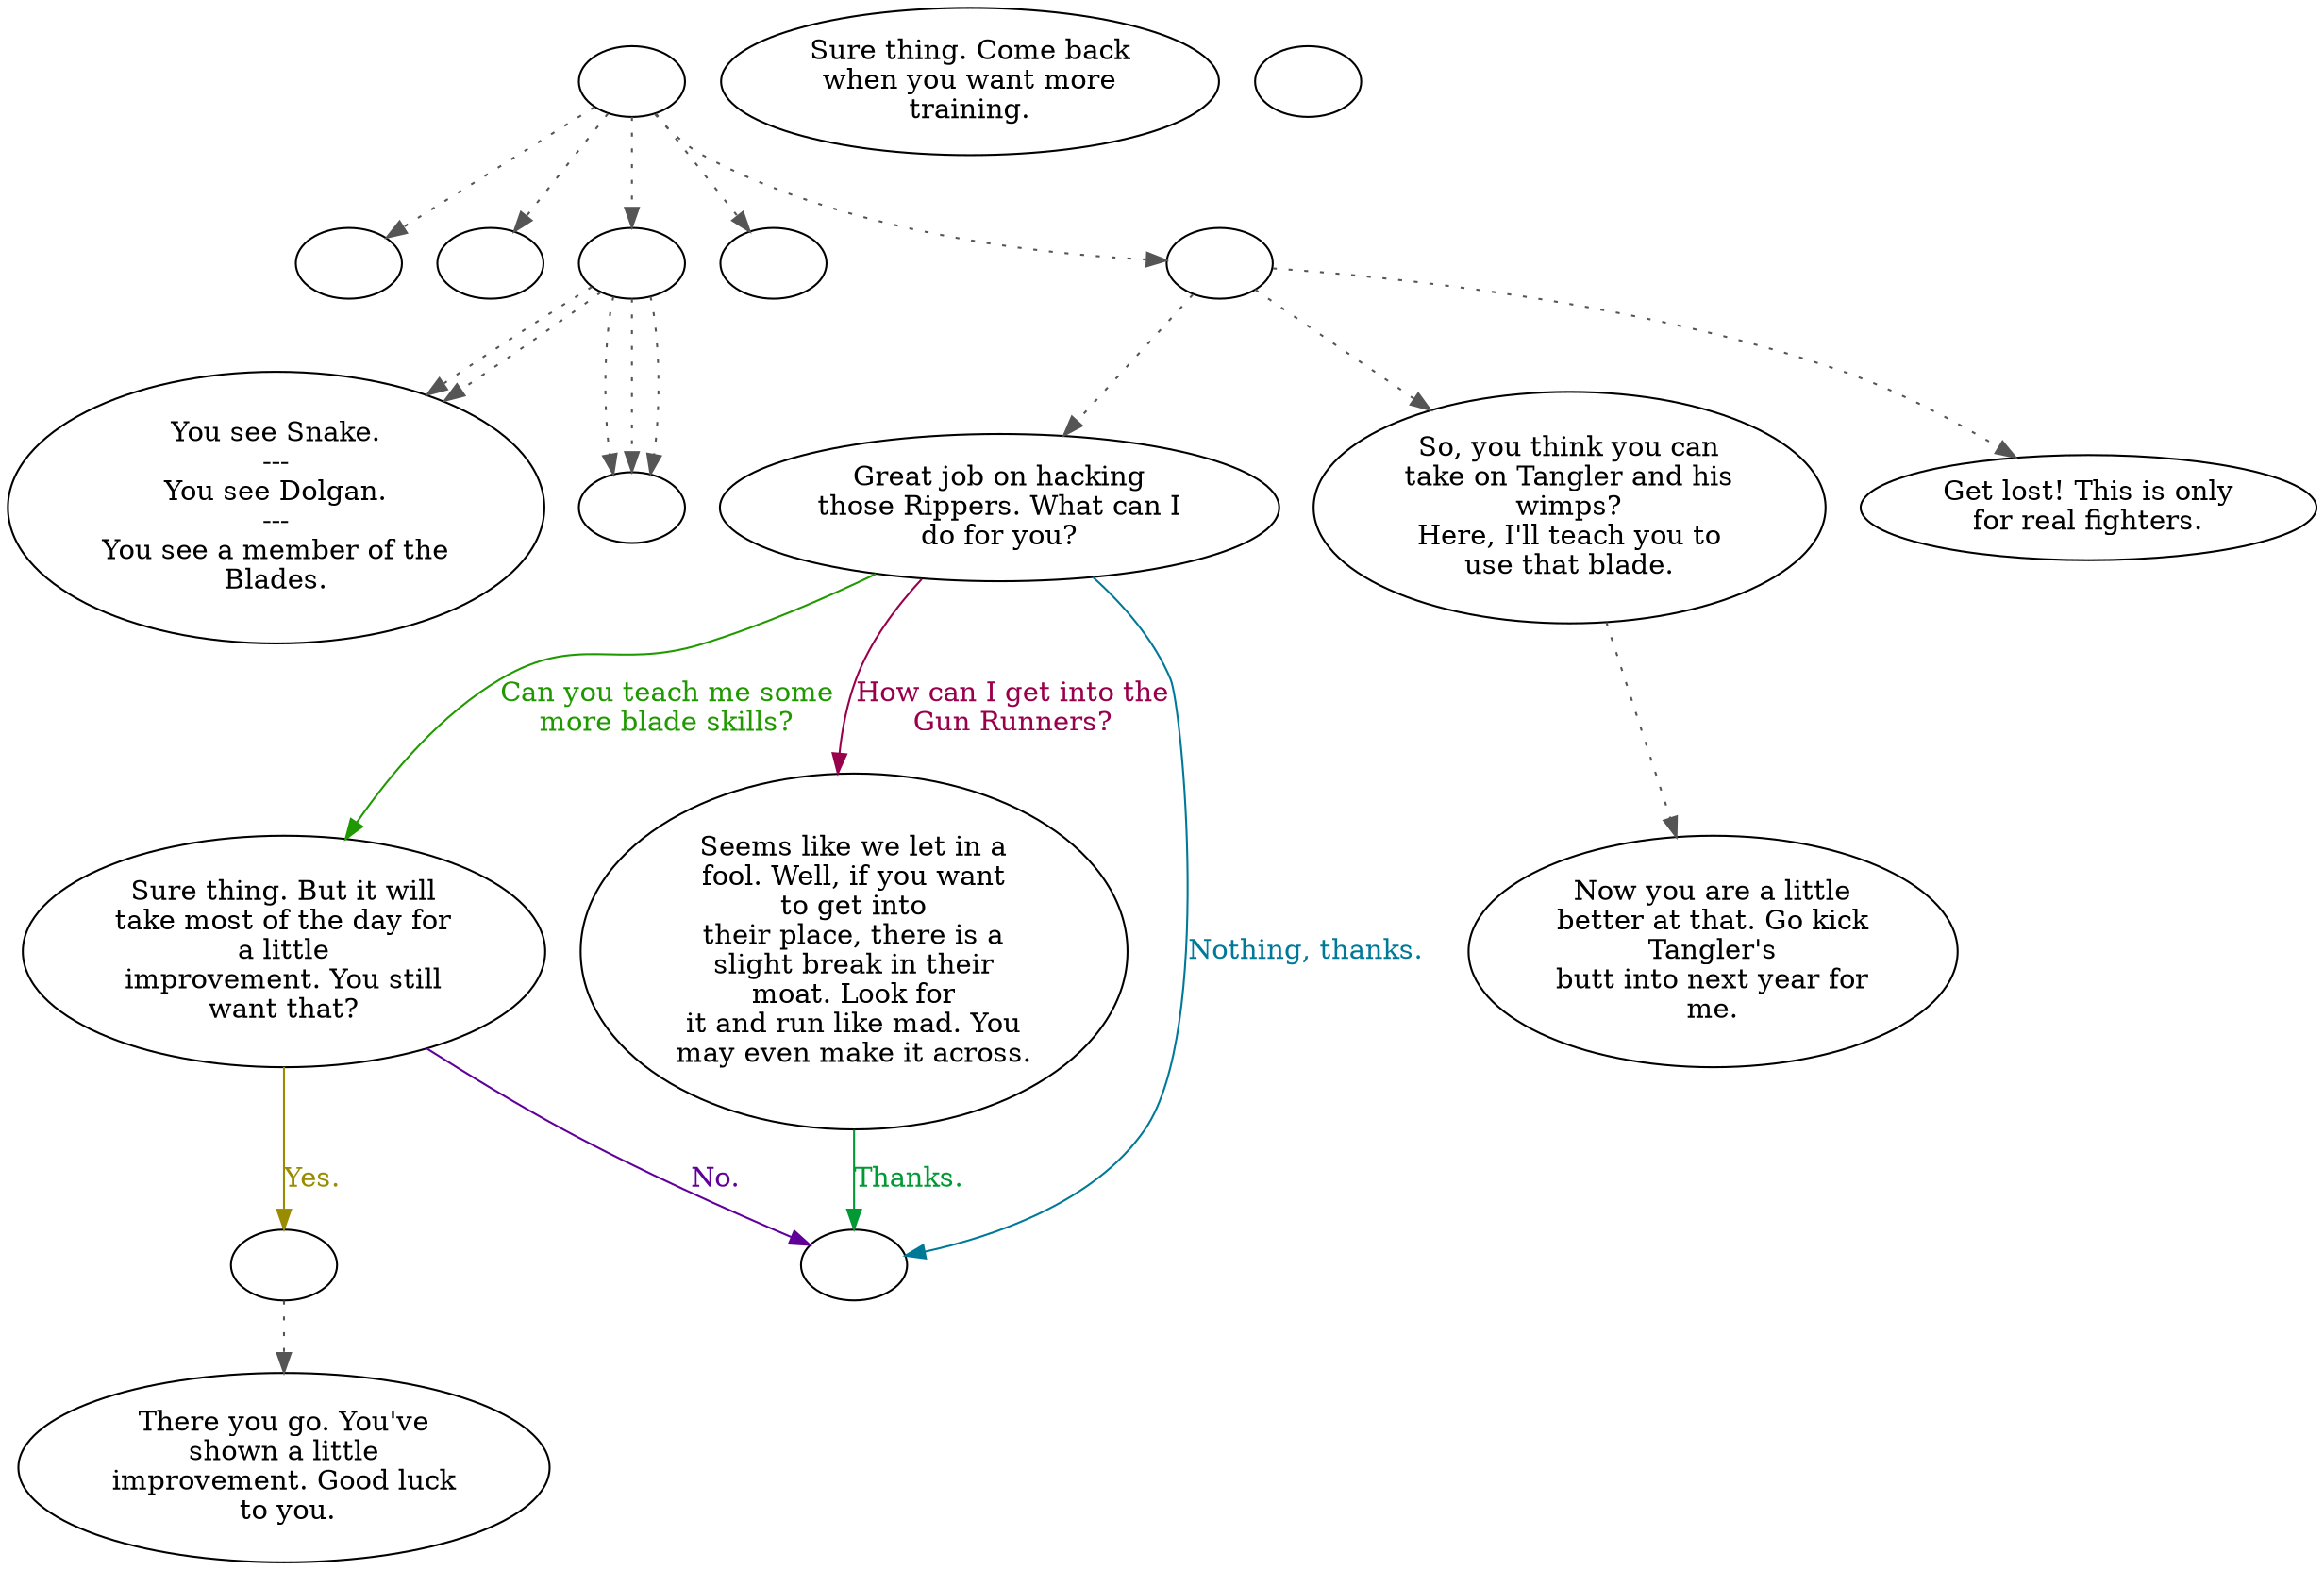 digraph DOLGAN {
  "start" [style=filled       fillcolor="#FFFFFF"       color="#000000"]
  "start" -> "critter_p_proc" [style=dotted color="#555555"]
  "start" -> "destroy_p_proc" [style=dotted color="#555555"]
  "start" -> "look_at_p_proc" [style=dotted color="#555555"]
  "start" -> "pickup_p_proc" [style=dotted color="#555555"]
  "start" -> "talk_p_proc" [style=dotted color="#555555"]
  "start" [label=""]
  "critter_p_proc" [style=filled       fillcolor="#FFFFFF"       color="#000000"]
  "critter_p_proc" [label=""]
  "destroy_p_proc" [style=filled       fillcolor="#FFFFFF"       color="#000000"]
  "destroy_p_proc" [label=""]
  "look_at_p_proc" [style=filled       fillcolor="#FFFFFF"       color="#000000"]
  "look_at_p_proc" -> "show_true_name" [style=dotted color="#555555"]
  "look_at_p_proc" -> "show_false_name" [style=dotted color="#555555"]
  "look_at_p_proc" -> "show_false_name" [style=dotted color="#555555"]
  "look_at_p_proc" -> "show_false_name" [style=dotted color="#555555"]
  "look_at_p_proc" -> "show_true_name" [style=dotted color="#555555"]
  "look_at_p_proc" [label=""]
  "pickup_p_proc" [style=filled       fillcolor="#FFFFFF"       color="#000000"]
  "pickup_p_proc" [label=""]
  "talk_p_proc" [style=filled       fillcolor="#FFFFFF"       color="#000000"]
  "talk_p_proc" -> "Dolgan03" [style=dotted color="#555555"]
  "talk_p_proc" -> "Dolgan01" [style=dotted color="#555555"]
  "talk_p_proc" -> "Dolgan00" [style=dotted color="#555555"]
  "talk_p_proc" [label=""]
  "show_true_name" [style=filled       fillcolor="#FFFFFF"       color="#000000"]
  "show_true_name" [label="You see Snake.\n---\nYou see Dolgan.\n---\nYou see a member of the\nBlades."]
  "show_false_name" [style=filled       fillcolor="#FFFFFF"       color="#000000"]
  "show_false_name" [label=""]
  "Dolgan00" [style=filled       fillcolor="#FFFFFF"       color="#000000"]
  "Dolgan00" [label="Get lost! This is only\nfor real fighters."]
  "Dolgan01" [style=filled       fillcolor="#FFFFFF"       color="#000000"]
  "Dolgan01" -> "Dolgan02" [style=dotted color="#555555"]
  "Dolgan01" [label="So, you think you can\ntake on Tangler and his\nwimps?\nHere, I'll teach you to\nuse that blade."]
  "Dolgan02" [style=filled       fillcolor="#FFFFFF"       color="#000000"]
  "Dolgan02" [label="Now you are a little\nbetter at that. Go kick\nTangler's\nbutt into next year for\nme."]
  "Dolgan03" [style=filled       fillcolor="#FFFFFF"       color="#000000"]
  "Dolgan03" [label="Great job on hacking\nthose Rippers. What can I\ndo for you?"]
  "Dolgan03" -> "Dolgan04" [label="Can you teach me some\nmore blade skills?" color="#209900" fontcolor="#209900"]
  "Dolgan03" -> "Dolgan07" [label="How can I get into the\nGun Runners?" color="#99004C" fontcolor="#99004C"]
  "Dolgan03" -> "DolganEnd" [label="Nothing, thanks." color="#007999" fontcolor="#007999"]
  "Dolgan04" [style=filled       fillcolor="#FFFFFF"       color="#000000"]
  "Dolgan04" [label="Sure thing. But it will\ntake most of the day for\na little\nimprovement. You still\nwant that?"]
  "Dolgan04" -> "Train" [label="Yes." color="#998C00" fontcolor="#998C00"]
  "Dolgan04" -> "DolganEnd" [label="No." color="#600099" fontcolor="#600099"]
  "Dolgan05" [style=filled       fillcolor="#FFFFFF"       color="#000000"]
  "Dolgan05" [label="There you go. You've\nshown a little\nimprovement. Good luck\n to you."]
  "Dolgan06" [style=filled       fillcolor="#FFFFFF"       color="#000000"]
  "Dolgan06" [label="Sure thing. Come back\nwhen you want more\ntraining."]
  "Dolgan07" [style=filled       fillcolor="#FFFFFF"       color="#000000"]
  "Dolgan07" [label="Seems like we let in a\nfool. Well, if you want\nto get into\ntheir place, there is a\nslight break in their\nmoat. Look for\nit and run like mad. You\nmay even make it across."]
  "Dolgan07" -> "DolganEnd" [label="Thanks." color="#009933" fontcolor="#009933"]
  "Train" [style=filled       fillcolor="#FFFFFF"       color="#000000"]
  "Train" -> "Dolgan05" [style=dotted color="#555555"]
  "Train" [label=""]
  "DolganEnd" [style=filled       fillcolor="#FFFFFF"       color="#000000"]
  "DolganEnd" [label=""]
  "DolganCombat" [style=filled       fillcolor="#FFFFFF"       color="#000000"]
  "DolganCombat" [label=""]
}